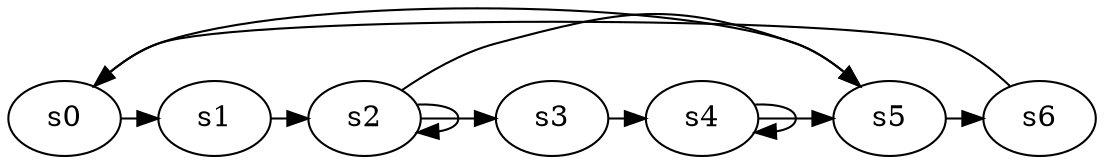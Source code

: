 digraph game_0597_cycle_7 {
    s0 [name="s0", player=0, target=1];
    s1 [name="s1", player=1];
    s2 [name="s2", player=0];
    s3 [name="s3", player=0];
    s4 [name="s4", player=1];
    s5 [name="s5", player=1];
    s6 [name="s6", player=0, target=1];

    s0 -> s1 [constraint="time == 5 || time == 7 || time == 9 || time == 10 || time == 22"];
    s1 -> s2 [constraint="time == 3 || time == 13"];
    s2 -> s3 [constraint="time == 0 || time == 15 || time == 20"];
    s3 -> s4 [constraint="time % 2 == 1"];
    s4 -> s5 [constraint="time % 5 == 1"];
    s5 -> s6 [constraint="time == 1 || time == 21 || time == 23"];
    s6 -> s0 [constraint="time == 21 || time == 23"];
    s0 -> s5 [constraint="time == 4 || time == 6 || time == 12"];
    s2 -> s2 [constraint="time % 3 == 0"];
    s2 -> s5 [constraint="time == 0 || time == 8"];
    s4 -> s4 [constraint="time % 3 == 0"];
}
